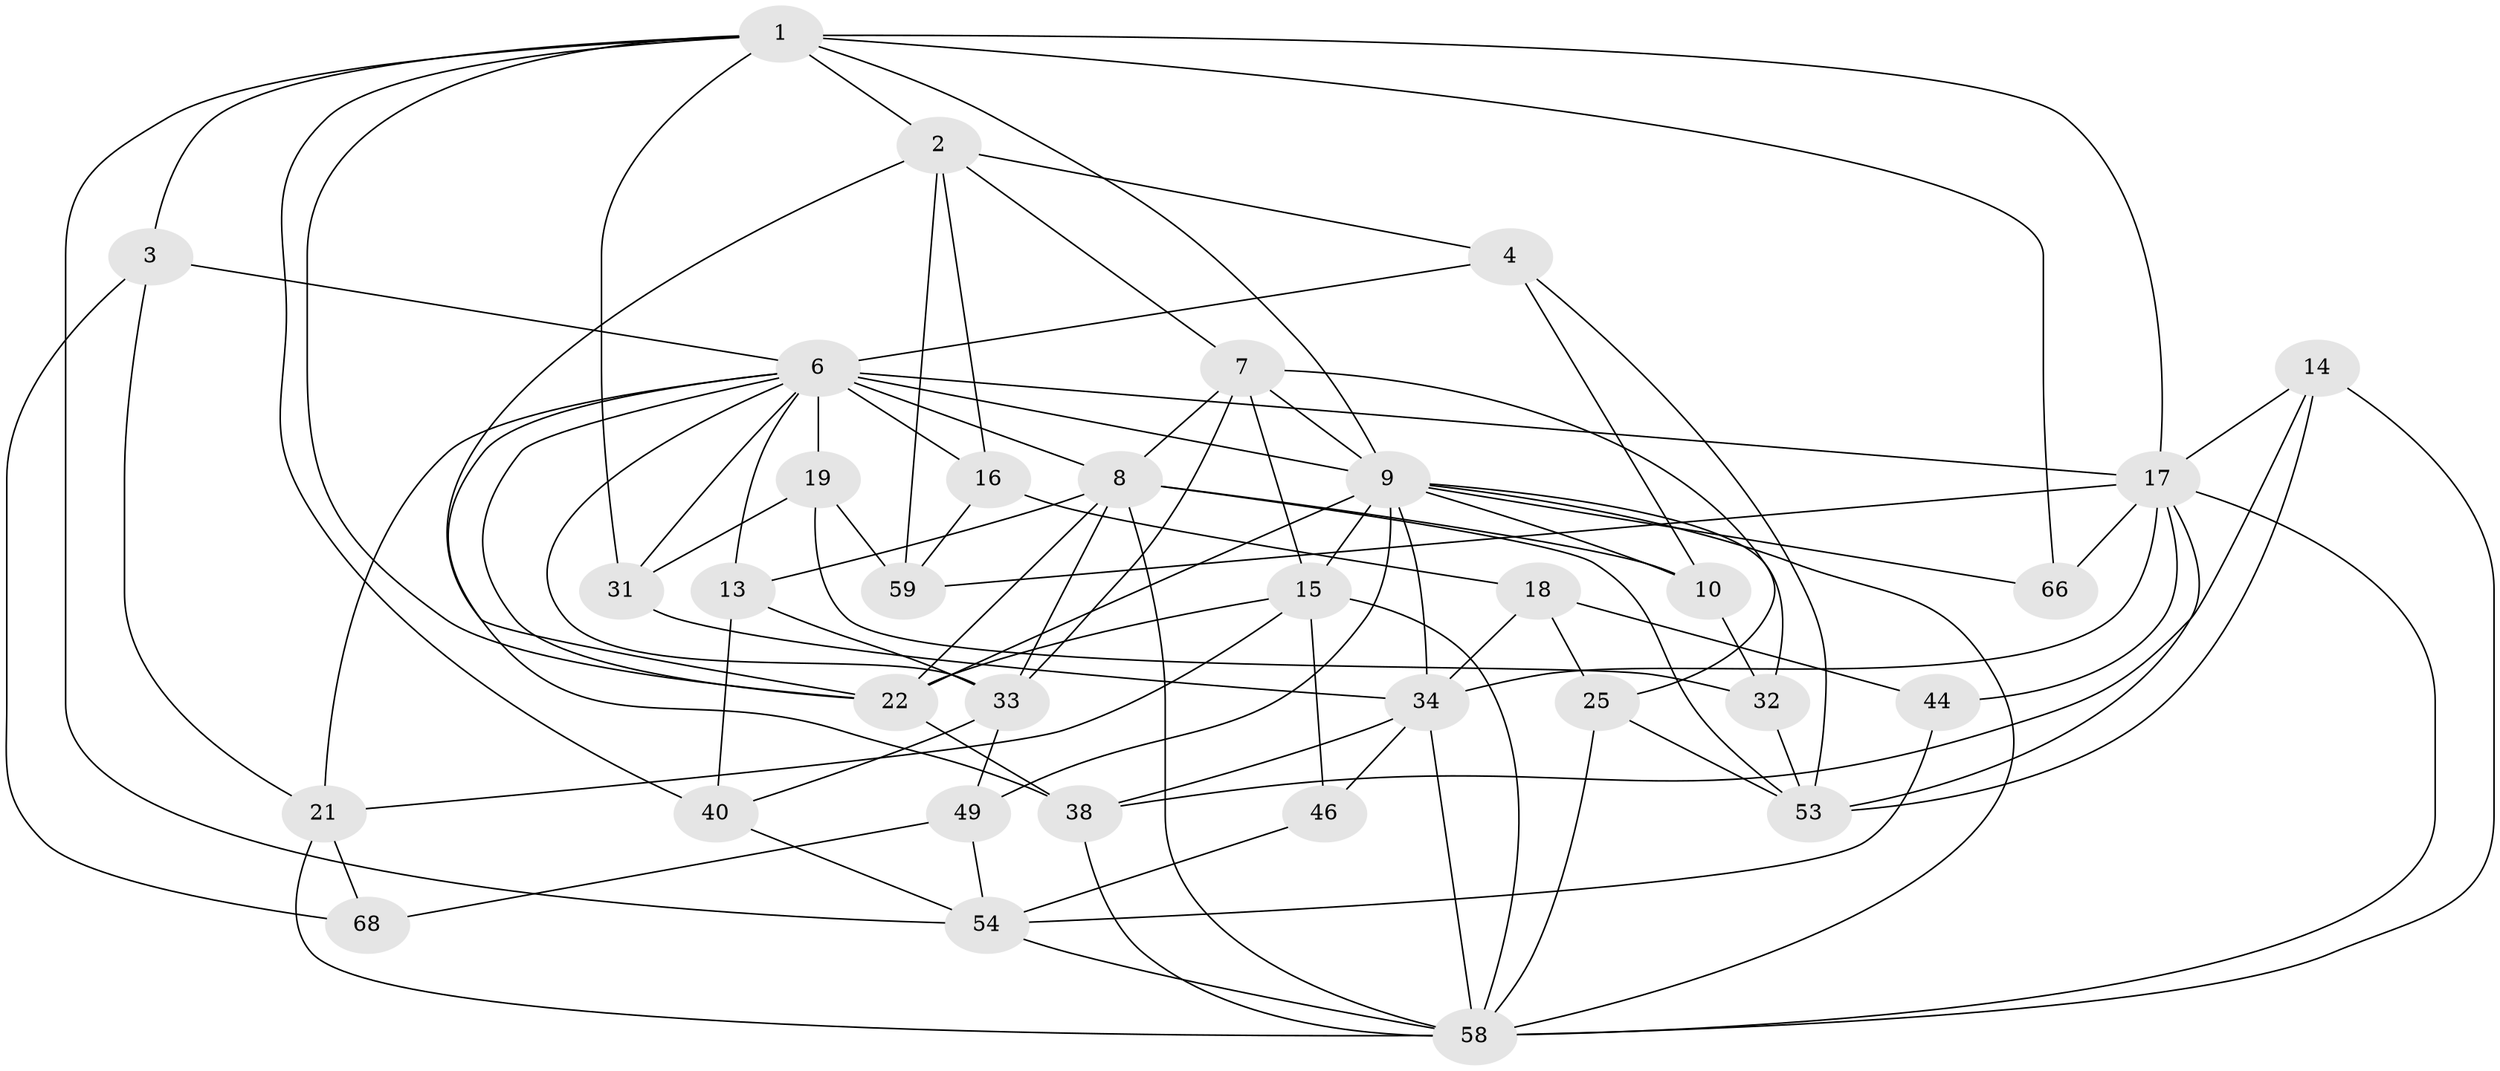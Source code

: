 // original degree distribution, {4: 1.0}
// Generated by graph-tools (version 1.1) at 2025/20/03/04/25 18:20:29]
// undirected, 34 vertices, 94 edges
graph export_dot {
graph [start="1"]
  node [color=gray90,style=filled];
  1 [super="+5+20"];
  2 [super="+56"];
  3;
  4;
  6 [super="+57+12+11"];
  7 [super="+55"];
  8 [super="+30+36"];
  9 [super="+50+23"];
  10;
  13;
  14;
  15 [super="+69"];
  16 [super="+37"];
  17 [super="+29+41"];
  18;
  19;
  21 [super="+42"];
  22 [super="+27+45"];
  25;
  31;
  32;
  33 [super="+35"];
  34 [super="+48+63"];
  38 [super="+39"];
  40;
  44;
  46;
  49;
  53 [super="+62"];
  54 [super="+64"];
  58 [super="+60"];
  59;
  66;
  68;
  1 -- 3;
  1 -- 66 [weight=2];
  1 -- 17;
  1 -- 9;
  1 -- 2;
  1 -- 22;
  1 -- 54;
  1 -- 40;
  1 -- 31;
  2 -- 4;
  2 -- 59;
  2 -- 16;
  2 -- 22;
  2 -- 7;
  3 -- 68;
  3 -- 21;
  3 -- 6;
  4 -- 10;
  4 -- 53;
  4 -- 6;
  6 -- 16 [weight=3];
  6 -- 21;
  6 -- 38;
  6 -- 9 [weight=2];
  6 -- 19;
  6 -- 8;
  6 -- 17;
  6 -- 33;
  6 -- 13;
  6 -- 22;
  6 -- 31;
  7 -- 8;
  7 -- 25;
  7 -- 15;
  7 -- 33;
  7 -- 9;
  8 -- 10;
  8 -- 33;
  8 -- 58;
  8 -- 53;
  8 -- 13;
  8 -- 22;
  9 -- 58;
  9 -- 22;
  9 -- 32;
  9 -- 34;
  9 -- 66;
  9 -- 10;
  9 -- 15;
  9 -- 49;
  10 -- 32;
  13 -- 33;
  13 -- 40;
  14 -- 38;
  14 -- 53;
  14 -- 58;
  14 -- 17;
  15 -- 58;
  15 -- 22;
  15 -- 21;
  15 -- 46;
  16 -- 18;
  16 -- 59;
  17 -- 66;
  17 -- 34;
  17 -- 53;
  17 -- 58;
  17 -- 59;
  17 -- 44 [weight=2];
  18 -- 25;
  18 -- 34;
  18 -- 44;
  19 -- 59;
  19 -- 31;
  19 -- 32;
  21 -- 68 [weight=2];
  21 -- 58;
  22 -- 38 [weight=2];
  25 -- 53;
  25 -- 58;
  31 -- 34;
  32 -- 53;
  33 -- 49;
  33 -- 40;
  34 -- 46 [weight=2];
  34 -- 38;
  34 -- 58;
  38 -- 58;
  40 -- 54;
  44 -- 54;
  46 -- 54;
  49 -- 68;
  49 -- 54;
  54 -- 58;
}
